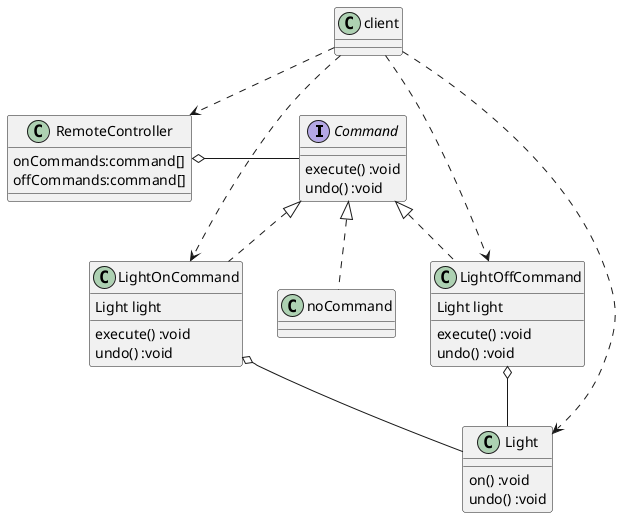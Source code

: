 @startuml


interface Command{
    execute() :void
    undo() :void
}
class Light{
    on() :void
    undo() :void
}

class LightOnCommand{
    Light light
    execute() :void
    undo() :void
}

class LightOffCommand{
    Light light
    execute() :void
    undo() :void
}
class RemoteController{
    onCommands:command[]
    offCommands:command[]
}
class noCommand{
}
class client{

}
client ..> RemoteController
client ..> LightOnCommand
client ..> LightOffCommand
client ..> Light
RemoteController o- Command
LightOnCommand o-- Light
LightOffCommand o-- Light
Command <|.. LightOnCommand
Command <|.. LightOffCommand
Command <|.. noCommand



@enduml